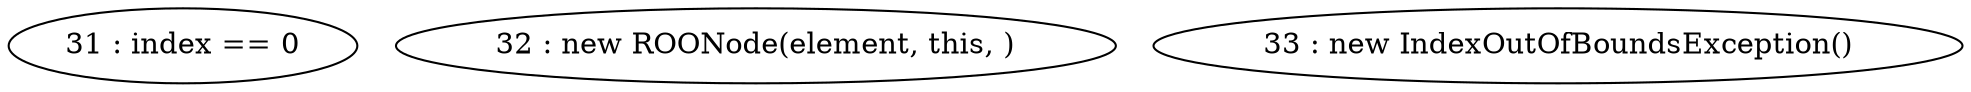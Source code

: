 digraph G {
"31 : index == 0"
"32 : new ROONode(element, this, )"
"33 : new IndexOutOfBoundsException()"
}